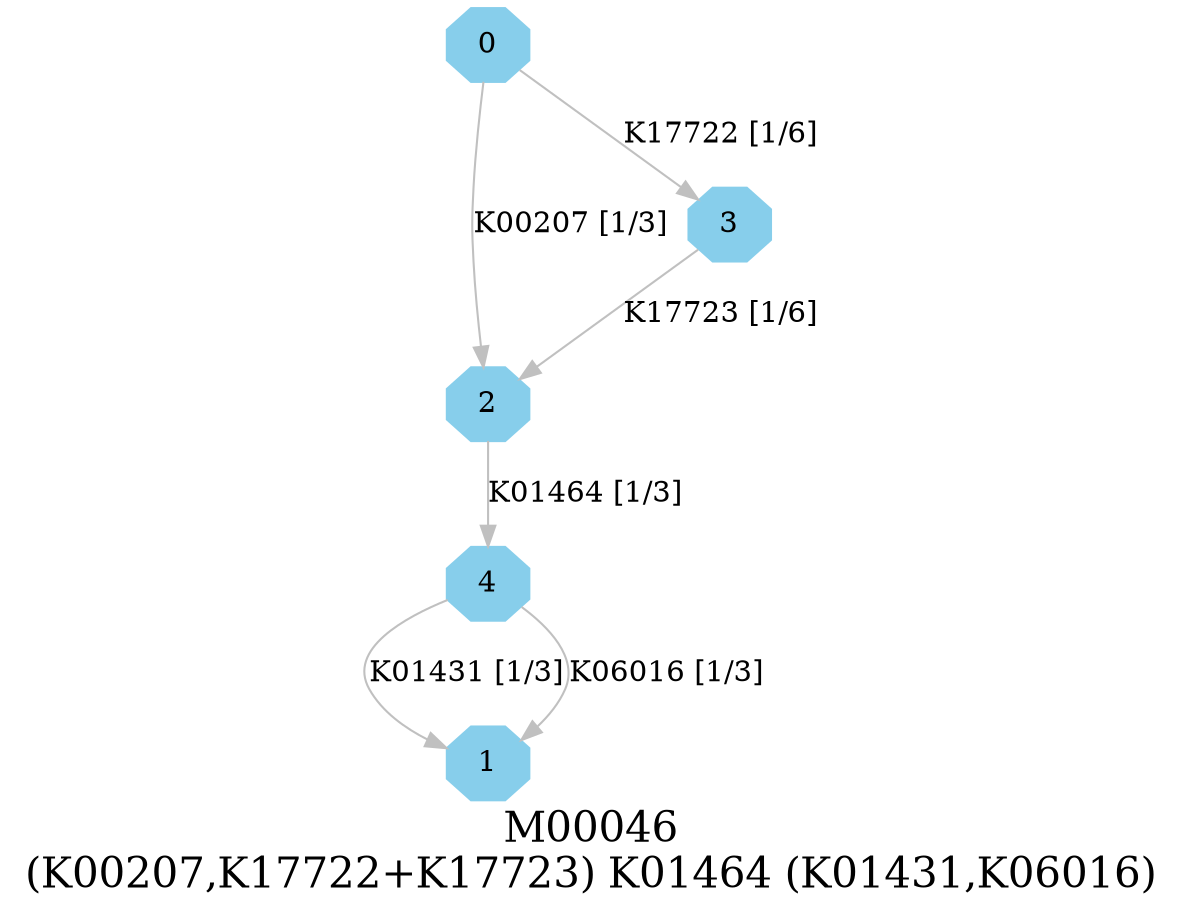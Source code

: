 digraph G {
graph [label="M00046
(K00207,K17722+K17723) K01464 (K01431,K06016)",fontsize=20];
node [shape=box,style=filled];
edge [len=3,color=grey];
{node [width=.3,height=.3,shape=octagon,style=filled,color=skyblue] 0 1 2 3 4 }
0 -> 2 [label="K00207 [1/3]"];
0 -> 3 [label="K17722 [1/6]"];
2 -> 4 [label="K01464 [1/3]"];
3 -> 2 [label="K17723 [1/6]"];
4 -> 1 [label="K01431 [1/3]"];
4 -> 1 [label="K06016 [1/3]"];
}